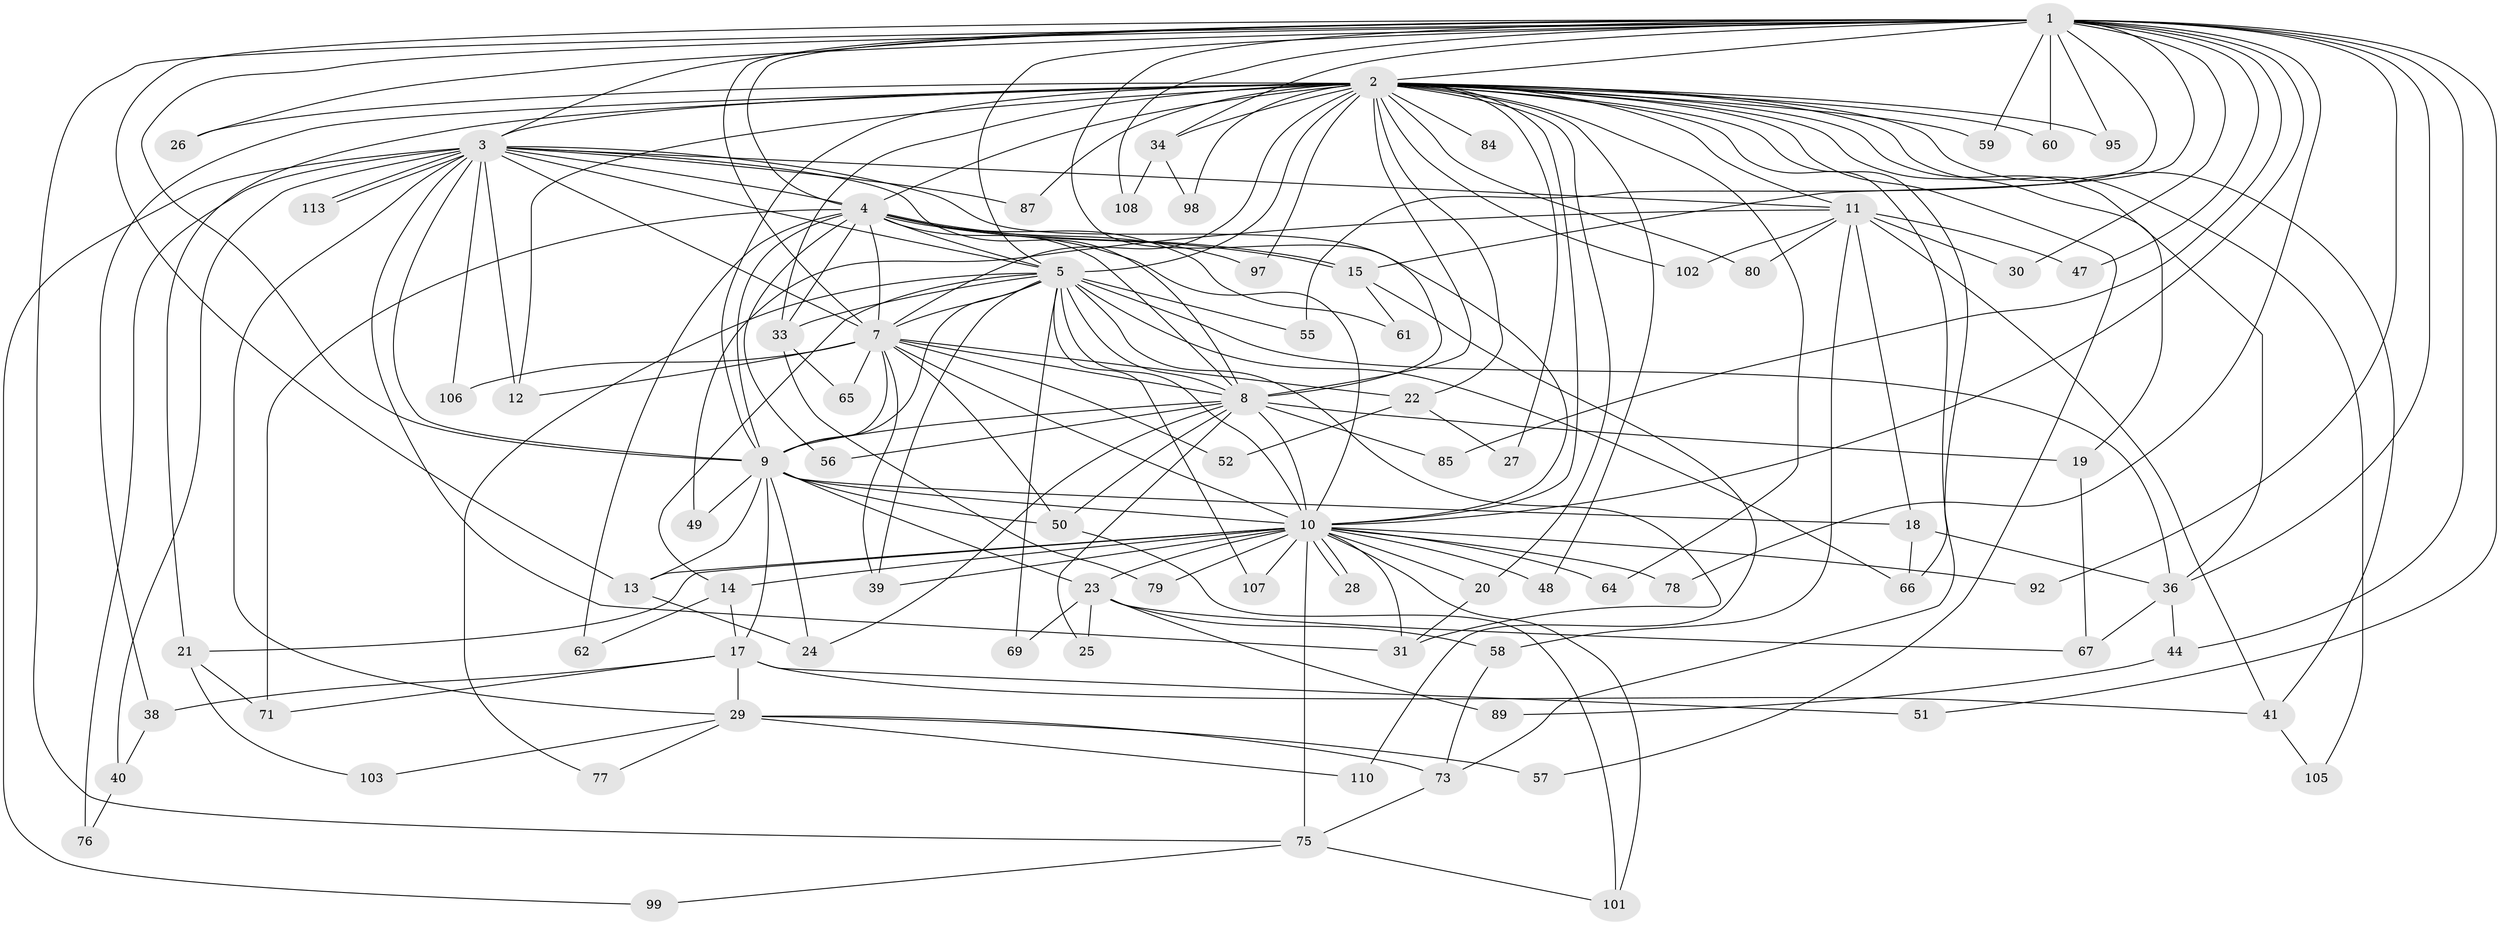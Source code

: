 // Generated by graph-tools (version 1.1) at 2025/51/02/27/25 19:51:46]
// undirected, 82 vertices, 199 edges
graph export_dot {
graph [start="1"]
  node [color=gray90,style=filled];
  1 [super="+43"];
  2 [super="+6"];
  3 [super="+109"];
  4 [super="+111"];
  5 [super="+53"];
  7 [super="+32"];
  8 [super="+82"];
  9 [super="+88"];
  10 [super="+104"];
  11 [super="+70"];
  12;
  13 [super="+35"];
  14 [super="+72"];
  15 [super="+16"];
  17 [super="+46"];
  18 [super="+68"];
  19;
  20;
  21;
  22;
  23 [super="+37"];
  24 [super="+112"];
  25;
  26;
  27;
  28;
  29;
  30;
  31 [super="+54"];
  33 [super="+94"];
  34 [super="+42"];
  36 [super="+45"];
  38;
  39 [super="+74"];
  40;
  41 [super="+90"];
  44 [super="+63"];
  47;
  48;
  49;
  50 [super="+96"];
  51;
  52;
  55 [super="+91"];
  56;
  57;
  58;
  59;
  60;
  61;
  62;
  64;
  65;
  66;
  67 [super="+86"];
  69;
  71 [super="+100"];
  73 [super="+81"];
  75 [super="+83"];
  76;
  77;
  78;
  79;
  80;
  84;
  85;
  87 [super="+93"];
  89;
  92;
  95;
  97;
  98;
  99;
  101;
  102;
  103;
  105;
  106;
  107;
  108;
  110;
  113;
  1 -- 2 [weight=2];
  1 -- 3;
  1 -- 4;
  1 -- 5;
  1 -- 7;
  1 -- 8;
  1 -- 9;
  1 -- 10;
  1 -- 13;
  1 -- 26;
  1 -- 30;
  1 -- 44 [weight=2];
  1 -- 47;
  1 -- 51;
  1 -- 55 [weight=2];
  1 -- 59;
  1 -- 60;
  1 -- 78;
  1 -- 92;
  1 -- 95;
  1 -- 108;
  1 -- 36;
  1 -- 85;
  1 -- 75;
  1 -- 34;
  1 -- 15;
  2 -- 3 [weight=2];
  2 -- 4 [weight=2];
  2 -- 5 [weight=2];
  2 -- 7 [weight=2];
  2 -- 8 [weight=3];
  2 -- 9 [weight=3];
  2 -- 10 [weight=2];
  2 -- 12;
  2 -- 20;
  2 -- 38;
  2 -- 59;
  2 -- 60;
  2 -- 66;
  2 -- 80;
  2 -- 84 [weight=2];
  2 -- 87;
  2 -- 95;
  2 -- 97;
  2 -- 98;
  2 -- 64;
  2 -- 11;
  2 -- 73;
  2 -- 19;
  2 -- 21;
  2 -- 22;
  2 -- 26;
  2 -- 27;
  2 -- 34;
  2 -- 36;
  2 -- 102;
  2 -- 105;
  2 -- 48;
  2 -- 57;
  2 -- 41;
  2 -- 33;
  3 -- 4;
  3 -- 5;
  3 -- 7;
  3 -- 8;
  3 -- 9;
  3 -- 10;
  3 -- 11;
  3 -- 12;
  3 -- 29;
  3 -- 40;
  3 -- 76;
  3 -- 87;
  3 -- 99;
  3 -- 106;
  3 -- 113;
  3 -- 113;
  3 -- 31;
  4 -- 5;
  4 -- 7;
  4 -- 8 [weight=2];
  4 -- 9;
  4 -- 10;
  4 -- 15;
  4 -- 15;
  4 -- 33;
  4 -- 56;
  4 -- 61;
  4 -- 62;
  4 -- 97;
  4 -- 71;
  5 -- 7;
  5 -- 8;
  5 -- 9;
  5 -- 10 [weight=2];
  5 -- 14;
  5 -- 33;
  5 -- 55;
  5 -- 69;
  5 -- 77;
  5 -- 107;
  5 -- 66;
  5 -- 31;
  5 -- 36;
  5 -- 39;
  7 -- 8;
  7 -- 9;
  7 -- 10;
  7 -- 22;
  7 -- 39;
  7 -- 50;
  7 -- 52;
  7 -- 65;
  7 -- 106;
  7 -- 12;
  8 -- 9;
  8 -- 10;
  8 -- 19;
  8 -- 24;
  8 -- 25;
  8 -- 56;
  8 -- 85;
  8 -- 50;
  9 -- 10;
  9 -- 17;
  9 -- 18;
  9 -- 23;
  9 -- 24;
  9 -- 49;
  9 -- 50;
  9 -- 13;
  10 -- 13;
  10 -- 14 [weight=2];
  10 -- 20;
  10 -- 21;
  10 -- 23 [weight=2];
  10 -- 28;
  10 -- 28;
  10 -- 31;
  10 -- 39;
  10 -- 48;
  10 -- 64;
  10 -- 75;
  10 -- 78;
  10 -- 79;
  10 -- 92;
  10 -- 107;
  10 -- 101;
  11 -- 18;
  11 -- 30;
  11 -- 41;
  11 -- 47;
  11 -- 49;
  11 -- 58;
  11 -- 80;
  11 -- 102;
  13 -- 24;
  14 -- 17;
  14 -- 62;
  15 -- 110;
  15 -- 61;
  17 -- 29;
  17 -- 38;
  17 -- 41;
  17 -- 51;
  17 -- 71;
  18 -- 36;
  18 -- 66;
  19 -- 67;
  20 -- 31;
  21 -- 71;
  21 -- 103;
  22 -- 27;
  22 -- 52;
  23 -- 25;
  23 -- 58;
  23 -- 89;
  23 -- 67;
  23 -- 69;
  29 -- 57;
  29 -- 77;
  29 -- 103;
  29 -- 110;
  29 -- 73;
  33 -- 65;
  33 -- 79;
  34 -- 108;
  34 -- 98;
  36 -- 44;
  36 -- 67;
  38 -- 40;
  40 -- 76;
  41 -- 105;
  44 -- 89;
  50 -- 101;
  58 -- 73;
  73 -- 75;
  75 -- 101;
  75 -- 99;
}
